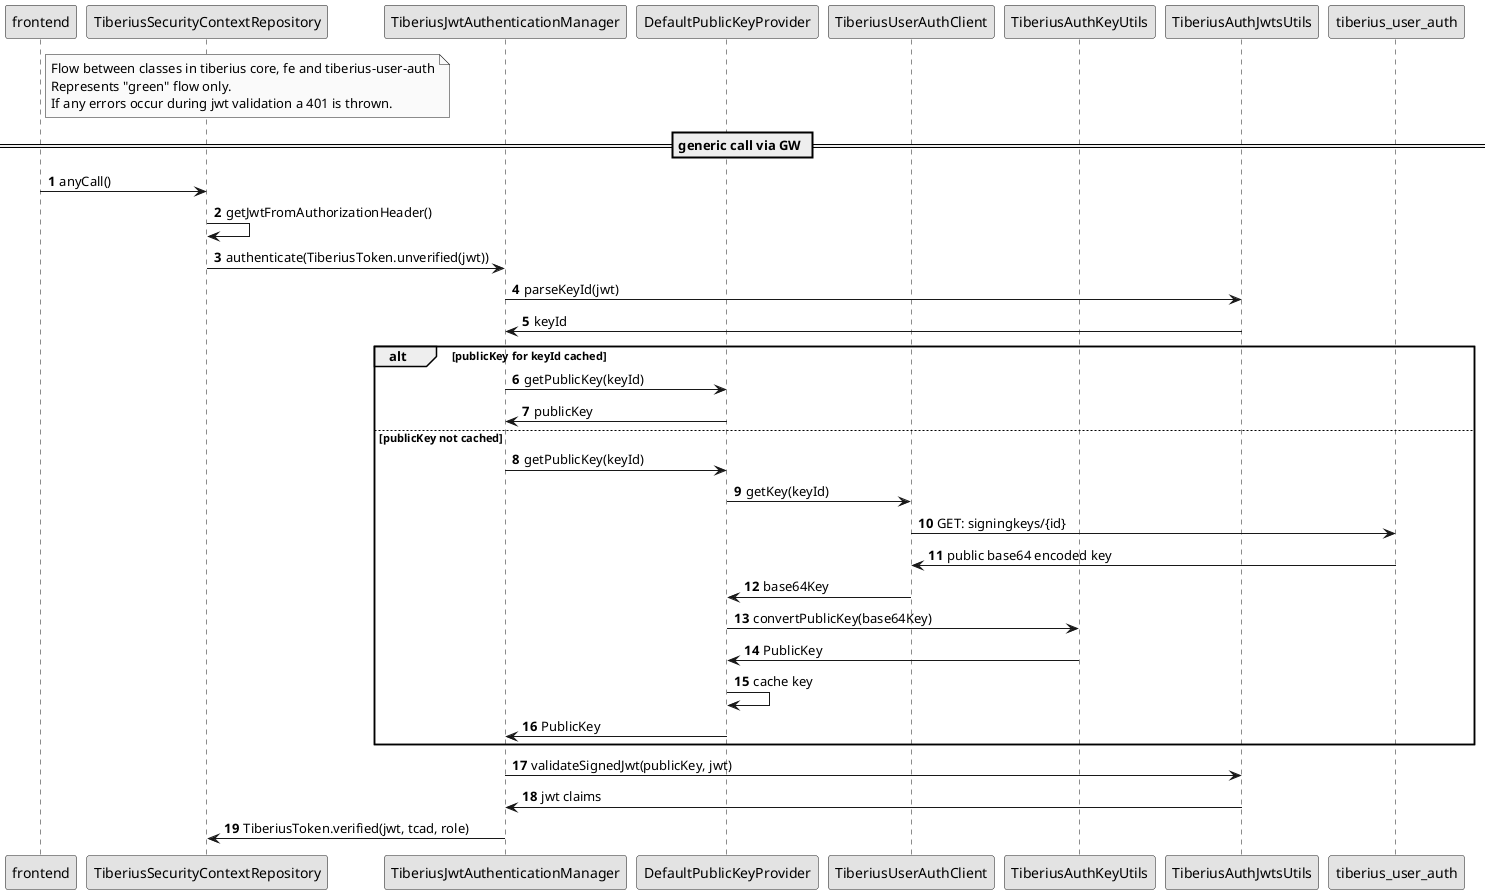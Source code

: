 @startuml
skinparam monochrome true

participant frontend as fe
participant TiberiusSecurityContextRepository as scr
participant TiberiusJwtAuthenticationManager as jam
participant DefaultPublicKeyProvider as pkp
participant TiberiusUserAuthClient as c
participant TiberiusAuthKeyUtils as au
participant TiberiusAuthJwtsUtils as ju
participant tiberius_user_auth as tua

note right of fe
Flow between classes in tiberius core, fe and tiberius-user-auth
Represents "green" flow only.
If any errors occur during jwt validation a 401 is thrown.
end note

== generic call via GW ==
autonumber
fe -> scr: anyCall()
scr -> scr: getJwtFromAuthorizationHeader()
scr -> jam: authenticate(TiberiusToken.unverified(jwt))
jam -> ju: parseKeyId(jwt)
ju -> jam: keyId

alt publicKey for keyId cached
jam -> pkp: getPublicKey(keyId)
pkp -> jam: publicKey
else publicKey not cached
jam -> pkp: getPublicKey(keyId)
pkp -> c: getKey(keyId)
c -> tua: GET: signingkeys/{id}
tua -> c: public base64 encoded key
c -> pkp: base64Key
pkp -> au: convertPublicKey(base64Key)
au -> pkp: PublicKey
pkp -> pkp: cache key
pkp -> jam: PublicKey

end
jam -> ju: validateSignedJwt(publicKey, jwt)
ju -> jam: jwt claims
jam -> scr: TiberiusToken.verified(jwt, tcad, role)

@enduml
